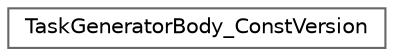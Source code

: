 digraph "类继承关系图"
{
 // LATEX_PDF_SIZE
  bgcolor="transparent";
  edge [fontname=Helvetica,fontsize=10,labelfontname=Helvetica,labelfontsize=10];
  node [fontname=Helvetica,fontsize=10,shape=box,height=0.2,width=0.4];
  rankdir="LR";
  Node0 [id="Node000000",label="TaskGeneratorBody_ConstVersion",height=0.2,width=0.4,color="grey40", fillcolor="white", style="filled",URL="$class_task_generator_body___const_version.html",tooltip=" "];
}
